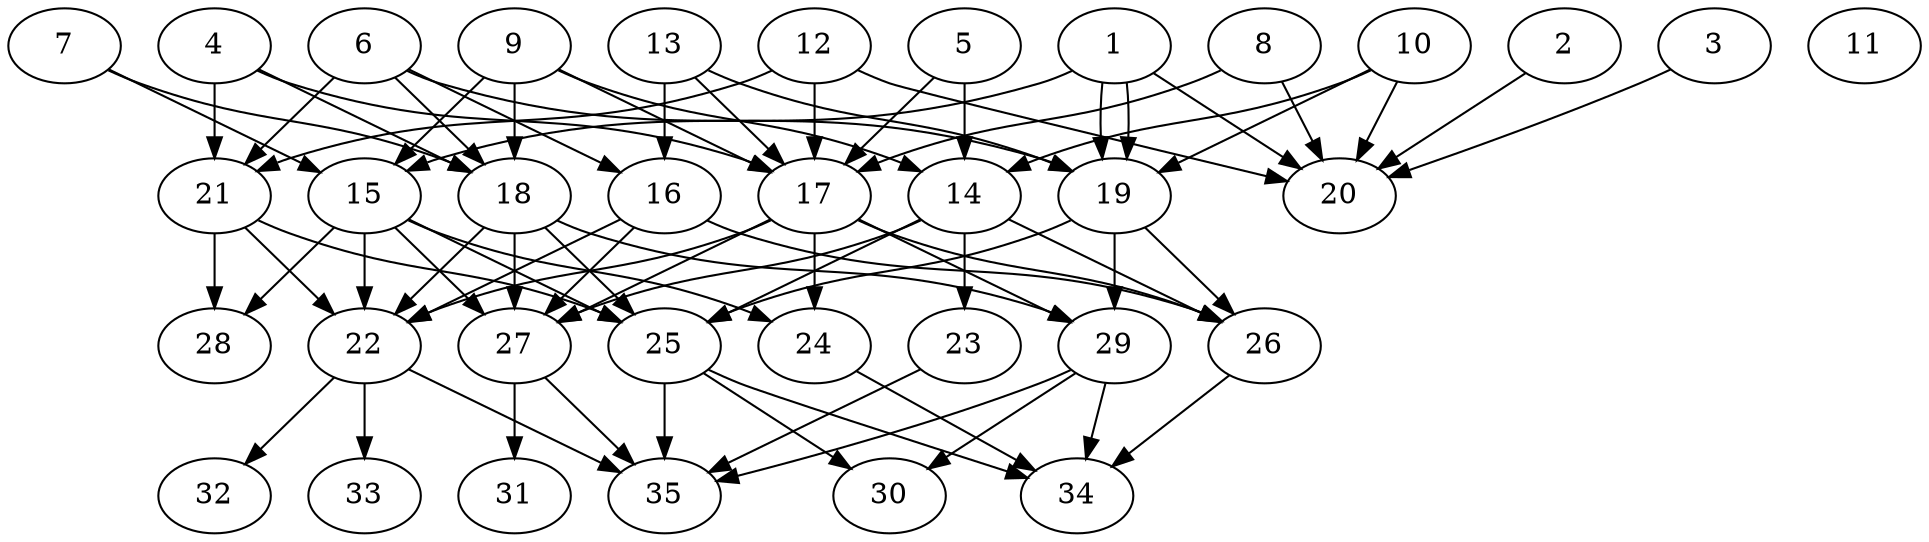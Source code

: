 // DAG (tier=3-complex, mode=data, n=35, ccr=0.517, fat=0.782, density=0.619, regular=0.338, jump=0.288, mindata=4194304, maxdata=33554432)
// DAG automatically generated by daggen at Sun Aug 24 16:33:35 2025
// /home/ermia/Project/Environments/daggen/bin/daggen --dot --ccr 0.517 --fat 0.782 --regular 0.338 --density 0.619 --jump 0.288 --mindata 4194304 --maxdata 33554432 -n 35 
digraph G {
  1 [size="12606261680648310784", alpha="0.04", expect_size="6303130840324155392"]
  1 -> 15 [size ="5588122389708800"]
  1 -> 19 [size ="5588122389708800"]
  1 -> 19 [size ="5588122389708800"]
  1 -> 20 [size ="5588122389708800"]
  2 [size="731837655194666496", alpha="0.10", expect_size="365918827597333248"]
  2 -> 20 [size ="286686684643328"]
  3 [size="3948387527697629184000", alpha="0.19", expect_size="1974193763848814592000"]
  3 -> 20 [size ="1998495468748800"]
  4 [size="799827558096600064", alpha="0.11", expect_size="399913779048300032"]
  4 -> 17 [size ="792868444700672"]
  4 -> 18 [size ="792868444700672"]
  4 -> 21 [size ="792868444700672"]
  5 [size="49514764591077176", alpha="0.10", expect_size="24757382295538588"]
  5 -> 14 [size ="834002462179328"]
  5 -> 17 [size ="834002462179328"]
  6 [size="22831284017201246208", alpha="0.10", expect_size="11415642008600623104"]
  6 -> 16 [size ="7224166163939328"]
  6 -> 18 [size ="7224166163939328"]
  6 -> 19 [size ="7224166163939328"]
  6 -> 21 [size ="7224166163939328"]
  7 [size="11985996773629022437376", alpha="0.00", expect_size="5992998386814511218688"]
  7 -> 15 [size ="4189923477291008"]
  7 -> 18 [size ="4189923477291008"]
  8 [size="99020700994844880", alpha="0.04", expect_size="49510350497422440"]
  8 -> 17 [size ="2235611217920000"]
  8 -> 20 [size ="2235611217920000"]
  9 [size="93953349355596992", alpha="0.08", expect_size="46976674677798496"]
  9 -> 14 [size ="1491009842184192"]
  9 -> 15 [size ="1491009842184192"]
  9 -> 17 [size ="1491009842184192"]
  9 -> 18 [size ="1491009842184192"]
  10 [size="286689707540166336", alpha="0.05", expect_size="143344853770083168"]
  10 -> 14 [size ="6824170222518272"]
  10 -> 19 [size ="6824170222518272"]
  10 -> 20 [size ="6824170222518272"]
  11 [size="134298274744001101824", alpha="0.05", expect_size="67149137372000550912"]
  12 [size="67996439274396592", alpha="0.16", expect_size="33998219637198296"]
  12 -> 17 [size ="3894605955203072"]
  12 -> 20 [size ="3894605955203072"]
  12 -> 21 [size ="3894605955203072"]
  13 [size="5789860475503638", alpha="0.19", expect_size="2894930237751819"]
  13 -> 16 [size ="361873006395392"]
  13 -> 17 [size ="361873006395392"]
  13 -> 19 [size ="361873006395392"]
  14 [size="1346051780833384960", alpha="0.15", expect_size="673025890416692480"]
  14 -> 23 [size ="535931798945792"]
  14 -> 25 [size ="535931798945792"]
  14 -> 26 [size ="535931798945792"]
  14 -> 27 [size ="535931798945792"]
  15 [size="1473330070989805056", alpha="0.11", expect_size="736665035494902528"]
  15 -> 22 [size ="516795303723008"]
  15 -> 24 [size ="516795303723008"]
  15 -> 25 [size ="516795303723008"]
  15 -> 27 [size ="516795303723008"]
  15 -> 28 [size ="516795303723008"]
  16 [size="48480613899901664", alpha="0.19", expect_size="24240306949950832"]
  16 -> 22 [size ="3959582997086208"]
  16 -> 26 [size ="3959582997086208"]
  16 -> 27 [size ="3959582997086208"]
  17 [size="205516042630047203328", alpha="0.18", expect_size="102758021315023601664"]
  17 -> 22 [size ="278603866570752"]
  17 -> 24 [size ="278603866570752"]
  17 -> 26 [size ="278603866570752"]
  17 -> 27 [size ="278603866570752"]
  17 -> 29 [size ="278603866570752"]
  18 [size="16433311216439654350848", alpha="0.15", expect_size="8216655608219827175424"]
  18 -> 22 [size ="5170986139779072"]
  18 -> 25 [size ="5170986139779072"]
  18 -> 27 [size ="5170986139779072"]
  18 -> 29 [size ="5170986139779072"]
  19 [size="4826891669715065856", alpha="0.03", expect_size="2413445834857532928"]
  19 -> 25 [size ="3416112968499200"]
  19 -> 26 [size ="3416112968499200"]
  19 -> 29 [size ="3416112968499200"]
  20 [size="8031074221570057216", alpha="0.13", expect_size="4015537110785028608"]
  21 [size="9198986151225751552", alpha="0.01", expect_size="4599493075612875776"]
  21 -> 22 [size ="7572413428531200"]
  21 -> 25 [size ="7572413428531200"]
  21 -> 28 [size ="7572413428531200"]
  22 [size="5671964180205401", alpha="0.05", expect_size="2835982090102700"]
  22 -> 32 [size ="501503064276992"]
  22 -> 33 [size ="501503064276992"]
  22 -> 35 [size ="501503064276992"]
  23 [size="8159030384225794", alpha="0.13", expect_size="4079515192112897"]
  23 -> 35 [size ="196426982227968"]
  24 [size="13826654377872935878656", alpha="0.15", expect_size="6913327188936467939328"]
  24 -> 34 [size ="4608589842874368"]
  25 [size="267070818957318208", alpha="0.08", expect_size="133535409478659104"]
  25 -> 30 [size ="4581104065445888"]
  25 -> 34 [size ="4581104065445888"]
  25 -> 35 [size ="4581104065445888"]
  26 [size="340906290582600548352", alpha="0.13", expect_size="170453145291300274176"]
  26 -> 34 [size ="390403165519872"]
  27 [size="10857274523352300", alpha="0.14", expect_size="5428637261676150"]
  27 -> 31 [size ="704004875091968"]
  27 -> 35 [size ="704004875091968"]
  28 [size="28269425647305072050176", alpha="0.16", expect_size="14134712823652536025088"]
  29 [size="25375040274544608", alpha="0.05", expect_size="12687520137272304"]
  29 -> 30 [size ="413983047680000"]
  29 -> 34 [size ="413983047680000"]
  29 -> 35 [size ="413983047680000"]
  30 [size="321226241307961856", alpha="0.01", expect_size="160613120653980928"]
  31 [size="1571616354804156071936", alpha="0.19", expect_size="785808177402078035968"]
  32 [size="154200604874686944", alpha="0.11", expect_size="77100302437343472"]
  33 [size="698881605053809024", alpha="0.05", expect_size="349440802526904512"]
  34 [size="5142849055318047", alpha="0.06", expect_size="2571424527659023"]
  35 [size="1096775291131253489664", alpha="0.02", expect_size="548387645565626744832"]
}